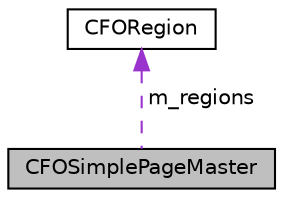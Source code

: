 digraph G
{
  edge [fontname="Helvetica",fontsize="10",labelfontname="Helvetica",labelfontsize="10"];
  node [fontname="Helvetica",fontsize="10",shape=record];
  Node1 [label="CFOSimplePageMaster",height=0.2,width=0.4,color="black", fillcolor="grey75", style="filled" fontcolor="black"];
  Node2 -> Node1 [dir="back",color="darkorchid3",fontsize="10",style="dashed",label=" m_regions" ,fontname="Helvetica"];
  Node2 [label="CFORegion",height=0.2,width=0.4,color="black", fillcolor="white", style="filled",URL="$class_c_f_o_region.html"];
}
